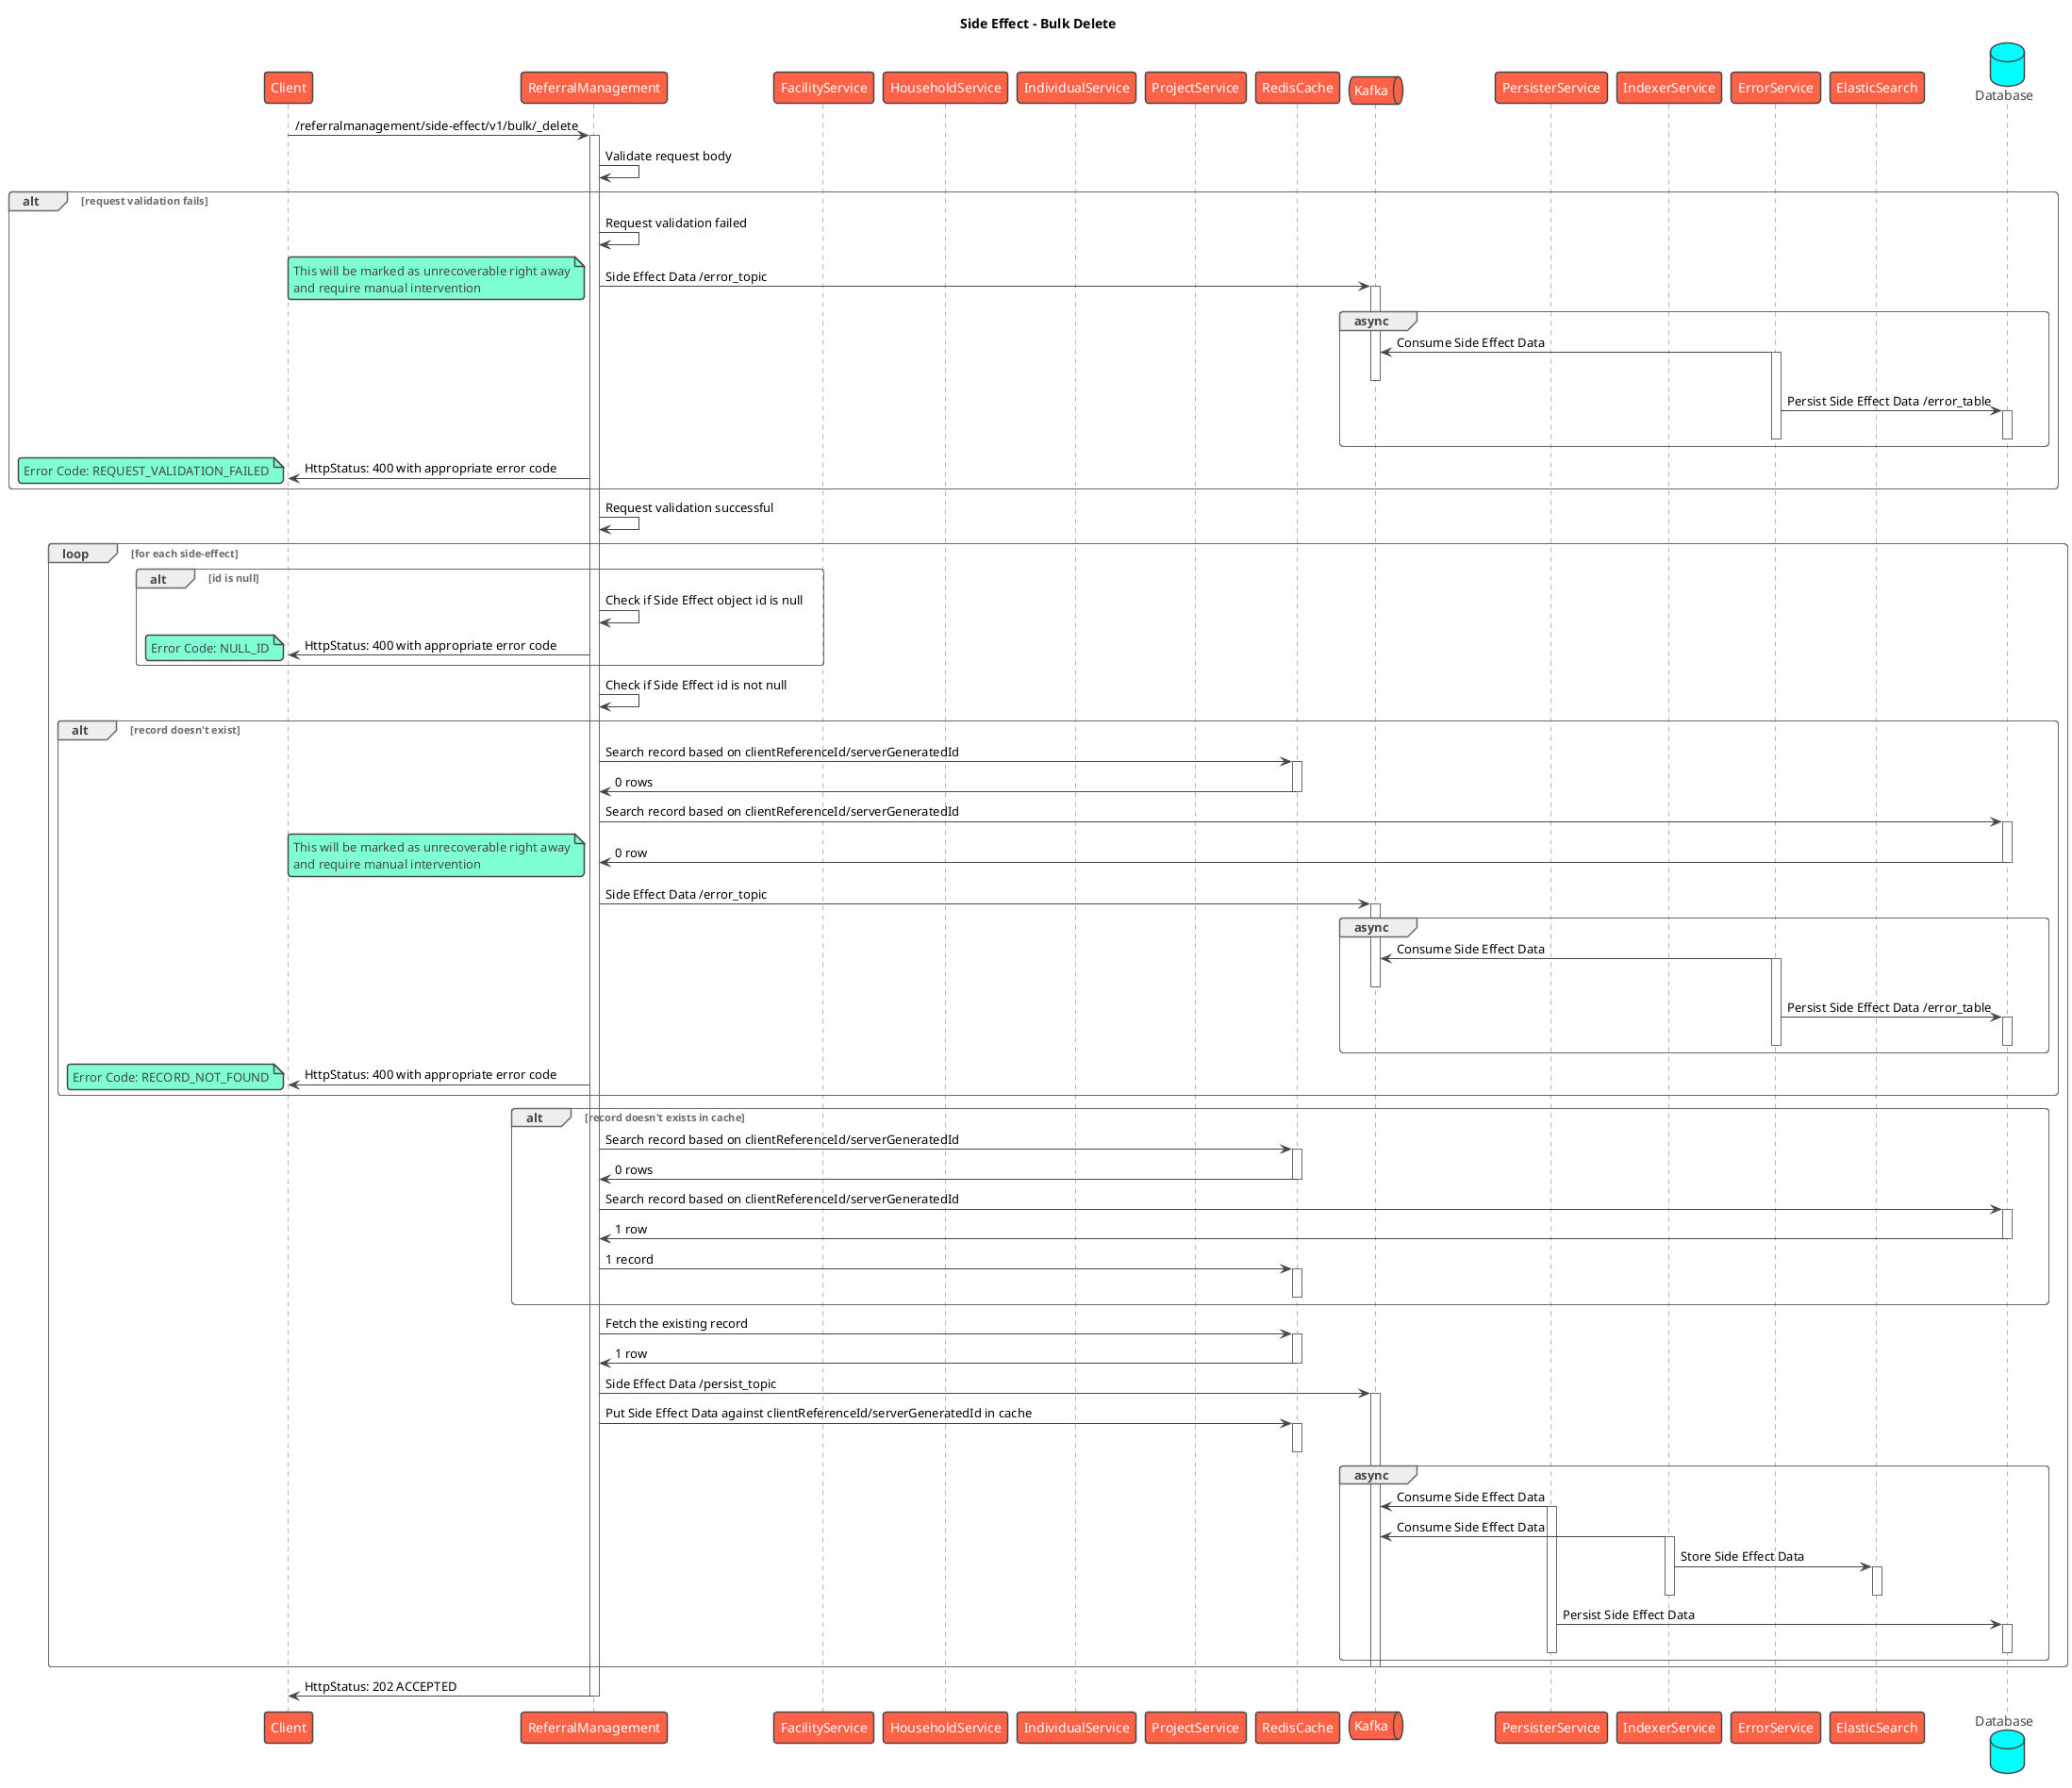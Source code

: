 @startuml
title Side Effect - Bulk Delete
!theme vibrant
participant Client as c
participant ReferralManagement as rm
participant FacilityService as fs
participant HouseholdService as hs
participant IndividualService as inds
participant ProjectService as ps
participant RedisCache as rc
queue Kafka as k
participant PersisterService as prs
participant IndexerService as idx
participant ErrorService as es
participant ElasticSearch as el
database Database as db

c -> rm : /referralmanagement/side-effect/v1/bulk/_delete
activate rm
rm -> rm : Validate request body

alt request validation fails
    rm -> rm: Request validation failed
    rm -> k: Side Effect Data /error_topic
    note left
        This will be marked as unrecoverable right away
        and require manual intervention
    end note
    activate k
    group async
        es -> k: Consume Side Effect Data
        activate es
        deactivate k
        es -> db: Persist Side Effect Data /error_table
        activate db
        deactivate db
        deactivate es
    end
    rm -> c: HttpStatus: 400 with appropriate error code
    note left
      Error Code: REQUEST_VALIDATION_FAILED
    end note
end
rm -> rm: Request validation successful
loop for each side-effect
    alt id is null
        rm -> rm: Check if Side Effect object id is null
        rm -> c: HttpStatus: 400 with appropriate error code
        note left
           Error Code: NULL_ID
        end note
    end
    rm -> rm: Check if Side Effect id is not null
    alt record doesn't exist
        rm -> rc: Search record based on clientReferenceId/serverGeneratedId
        activate rc
        rc -> rm: 0 rows
        deactivate rc
        rm -> db: Search record based on clientReferenceId/serverGeneratedId
        activate db
        db -> rm: 0 row
        deactivate db
        note left
            This will be marked as unrecoverable right away
            and require manual intervention
        end note
        rm -> k: Side Effect Data /error_topic
        activate k
        group async
            es -> k: Consume Side Effect Data
            activate es
            deactivate k
            es -> db: Persist Side Effect Data /error_table
            activate db
            deactivate db
            deactivate es
        end
        rm -> c: HttpStatus: 400 with appropriate error code
        note left
          Error Code: RECORD_NOT_FOUND
        end note
    end
    alt record doesn't exists in cache
        rm -> rc: Search record based on clientReferenceId/serverGeneratedId
        activate rc
        rc -> rm: 0 rows
        deactivate rc
        rm -> db: Search record based on clientReferenceId/serverGeneratedId
        activate db
        db -> rm: 1 row
        deactivate db
        rm -> rc: 1 record
        activate rc
        deactivate rc
    end
    rm -> rc: Fetch the existing record
    activate rc
    rc -> rm: 1 row
    deactivate rc
    rm -> k: Side Effect Data /persist_topic
    activate k
    rm -> rc: Put Side Effect Data against clientReferenceId/serverGeneratedId in cache
    activate rc
    deactivate rc
    group async
        prs -> k: Consume Side Effect Data
        activate prs
        idx -> k: Consume Side Effect Data
        activate idx
        idx -> el: Store Side Effect Data
        activate el
        deactivate el
        deactivate idx
        prs -> db: Persist Side Effect Data
        activate db
        deactivate db
        deactivate prs
    end
    deactivate k
end

rm -> c : HttpStatus: 202 ACCEPTED
deactivate rm

@enduml